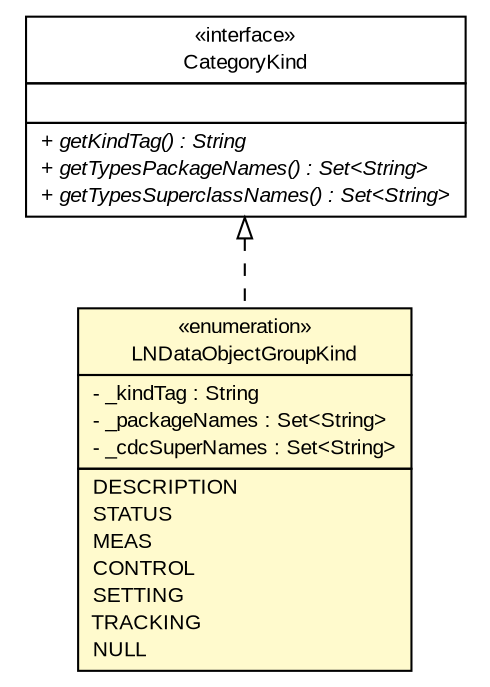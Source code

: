 #!/usr/local/bin/dot
#
# Class diagram 
# Generated by UMLGraph version R5_6_6-6-g3bdff0 (http://www.umlgraph.org/)
#

digraph G {
	edge [fontname="arial",fontsize=10,labelfontname="arial",labelfontsize=10];
	node [fontname="arial",fontsize=10,shape=plaintext];
	nodesep=0.25;
	ranksep=0.5;
	// org.tanjakostic.jcleancim.docgen.collector.impl.ag.LNDataObjectGroupKind
	c130563 [label=<<table title="org.tanjakostic.jcleancim.docgen.collector.impl.ag.LNDataObjectGroupKind" border="0" cellborder="1" cellspacing="0" cellpadding="2" port="p" bgcolor="lemonChiffon" href="./LNDataObjectGroupKind.html">
		<tr><td><table border="0" cellspacing="0" cellpadding="1">
<tr><td align="center" balign="center"> &#171;enumeration&#187; </td></tr>
<tr><td align="center" balign="center"> LNDataObjectGroupKind </td></tr>
		</table></td></tr>
		<tr><td><table border="0" cellspacing="0" cellpadding="1">
<tr><td align="left" balign="left"> - _kindTag : String </td></tr>
<tr><td align="left" balign="left"> - _packageNames : Set&lt;String&gt; </td></tr>
<tr><td align="left" balign="left"> - _cdcSuperNames : Set&lt;String&gt; </td></tr>
		</table></td></tr>
		<tr><td><table border="0" cellspacing="0" cellpadding="1">
<tr><td align="left" balign="left"> DESCRIPTION </td></tr>
<tr><td align="left" balign="left"> STATUS </td></tr>
<tr><td align="left" balign="left"> MEAS </td></tr>
<tr><td align="left" balign="left"> CONTROL </td></tr>
<tr><td align="left" balign="left"> SETTING </td></tr>
<tr><td align="left" balign="left"> TRACKING </td></tr>
<tr><td align="left" balign="left"> NULL </td></tr>
		</table></td></tr>
		</table>>, URL="./LNDataObjectGroupKind.html", fontname="arial", fontcolor="black", fontsize=10.0];
	// org.tanjakostic.jcleancim.docgen.collector.impl.ag.CategoryKind
	c130565 [label=<<table title="org.tanjakostic.jcleancim.docgen.collector.impl.ag.CategoryKind" border="0" cellborder="1" cellspacing="0" cellpadding="2" port="p" href="./CategoryKind.html">
		<tr><td><table border="0" cellspacing="0" cellpadding="1">
<tr><td align="center" balign="center"> &#171;interface&#187; </td></tr>
<tr><td align="center" balign="center"> CategoryKind </td></tr>
		</table></td></tr>
		<tr><td><table border="0" cellspacing="0" cellpadding="1">
<tr><td align="left" balign="left">  </td></tr>
		</table></td></tr>
		<tr><td><table border="0" cellspacing="0" cellpadding="1">
<tr><td align="left" balign="left"><font face="Arial Italic" point-size="10.0"> + getKindTag() : String </font></td></tr>
<tr><td align="left" balign="left"><font face="Arial Italic" point-size="10.0"> + getTypesPackageNames() : Set&lt;String&gt; </font></td></tr>
<tr><td align="left" balign="left"><font face="Arial Italic" point-size="10.0"> + getTypesSuperclassNames() : Set&lt;String&gt; </font></td></tr>
		</table></td></tr>
		</table>>, URL="./CategoryKind.html", fontname="arial", fontcolor="black", fontsize=10.0];
	//org.tanjakostic.jcleancim.docgen.collector.impl.ag.LNDataObjectGroupKind implements org.tanjakostic.jcleancim.docgen.collector.impl.ag.CategoryKind
	c130565:p -> c130563:p [dir=back,arrowtail=empty,style=dashed];
}

